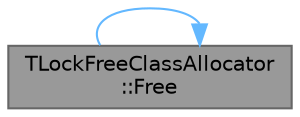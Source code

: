 digraph "TLockFreeClassAllocator::Free"
{
 // INTERACTIVE_SVG=YES
 // LATEX_PDF_SIZE
  bgcolor="transparent";
  edge [fontname=Helvetica,fontsize=10,labelfontname=Helvetica,labelfontsize=10];
  node [fontname=Helvetica,fontsize=10,shape=box,height=0.2,width=0.4];
  rankdir="RL";
  Node1 [id="Node000001",label="TLockFreeClassAllocator\l::Free",height=0.2,width=0.4,color="gray40", fillcolor="grey60", style="filled", fontcolor="black",tooltip="Calls a destructor on Item and returns the memory to the free list for recycling."];
  Node1 -> Node1 [id="edge1_Node000001_Node000001",dir="back",color="steelblue1",style="solid",tooltip=" "];
}
